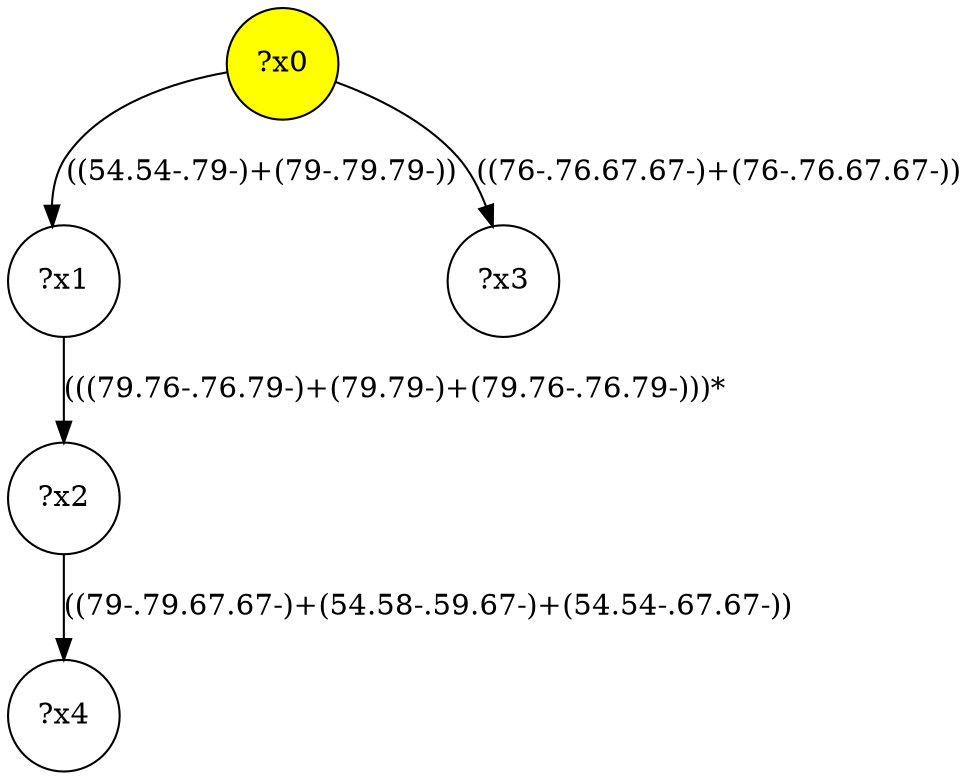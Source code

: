 digraph g {
	x0 [fillcolor="yellow", style="filled," shape=circle, label="?x0"];
	x1 [shape=circle, label="?x1"];
	x0 -> x1 [label="((54.54-.79-)+(79-.79.79-))"];
	x2 [shape=circle, label="?x2"];
	x1 -> x2 [label="(((79.76-.76.79-)+(79.79-)+(79.76-.76.79-)))*"];
	x3 [shape=circle, label="?x3"];
	x0 -> x3 [label="((76-.76.67.67-)+(76-.76.67.67-))"];
	x4 [shape=circle, label="?x4"];
	x2 -> x4 [label="((79-.79.67.67-)+(54.58-.59.67-)+(54.54-.67.67-))"];
}
